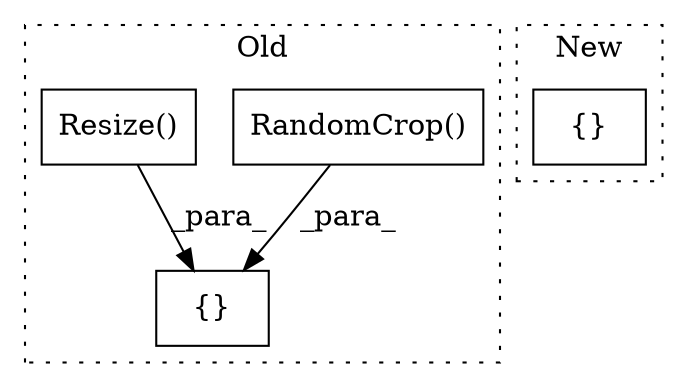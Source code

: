 digraph G {
subgraph cluster0 {
1 [label="RandomCrop()" a="75" s="25912,25967" l="22,1" shape="box"];
3 [label="{}" a="59" s="25823,26118" l="14,0" shape="box"];
4 [label="Resize()" a="75" s="25837,25897" l="18,1" shape="box"];
label = "Old";
style="dotted";
}
subgraph cluster1 {
2 [label="{}" a="59" s="25718,25821" l="14,0" shape="box"];
label = "New";
style="dotted";
}
1 -> 3 [label="_para_"];
4 -> 3 [label="_para_"];
}